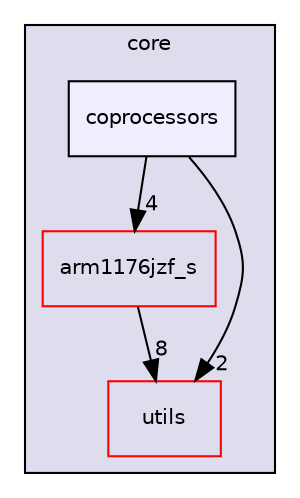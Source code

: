 digraph "src/core/coprocessors" {
  bgcolor=transparent;
  compound=true
  node [ fontsize="10", fontname="Helvetica"];
  edge [ labelfontsize="10", labelfontname="Helvetica"];
  subgraph clusterdir_aebb8dcc11953d78e620bbef0b9e2183 {
    graph [ bgcolor="#ddddee", pencolor="black", label="core" fontname="Helvetica", fontsize="10", URL="dir_aebb8dcc11953d78e620bbef0b9e2183.html"]
  dir_5c2a493d5805d567e6a0ff4c1ba80ec6 [shape=box label="arm1176jzf_s" color="red" URL="dir_5c2a493d5805d567e6a0ff4c1ba80ec6.html"];
  dir_a8053b3d69cfefb2b2e6ec7bf9dd5c1a [shape=box label="utils" color="red" URL="dir_a8053b3d69cfefb2b2e6ec7bf9dd5c1a.html"];
  dir_523ec841fd74605300afe43d91402cb4 [shape=box, label="coprocessors", style="filled", fillcolor="#eeeeff", pencolor="black", URL="dir_523ec841fd74605300afe43d91402cb4.html"];
  }
  dir_5c2a493d5805d567e6a0ff4c1ba80ec6->dir_a8053b3d69cfefb2b2e6ec7bf9dd5c1a [headlabel="8", labeldistance=1.5 headhref="dir_000002_000006.html"];
  dir_523ec841fd74605300afe43d91402cb4->dir_5c2a493d5805d567e6a0ff4c1ba80ec6 [headlabel="4", labeldistance=1.5 headhref="dir_000004_000002.html"];
  dir_523ec841fd74605300afe43d91402cb4->dir_a8053b3d69cfefb2b2e6ec7bf9dd5c1a [headlabel="2", labeldistance=1.5 headhref="dir_000004_000006.html"];
}
